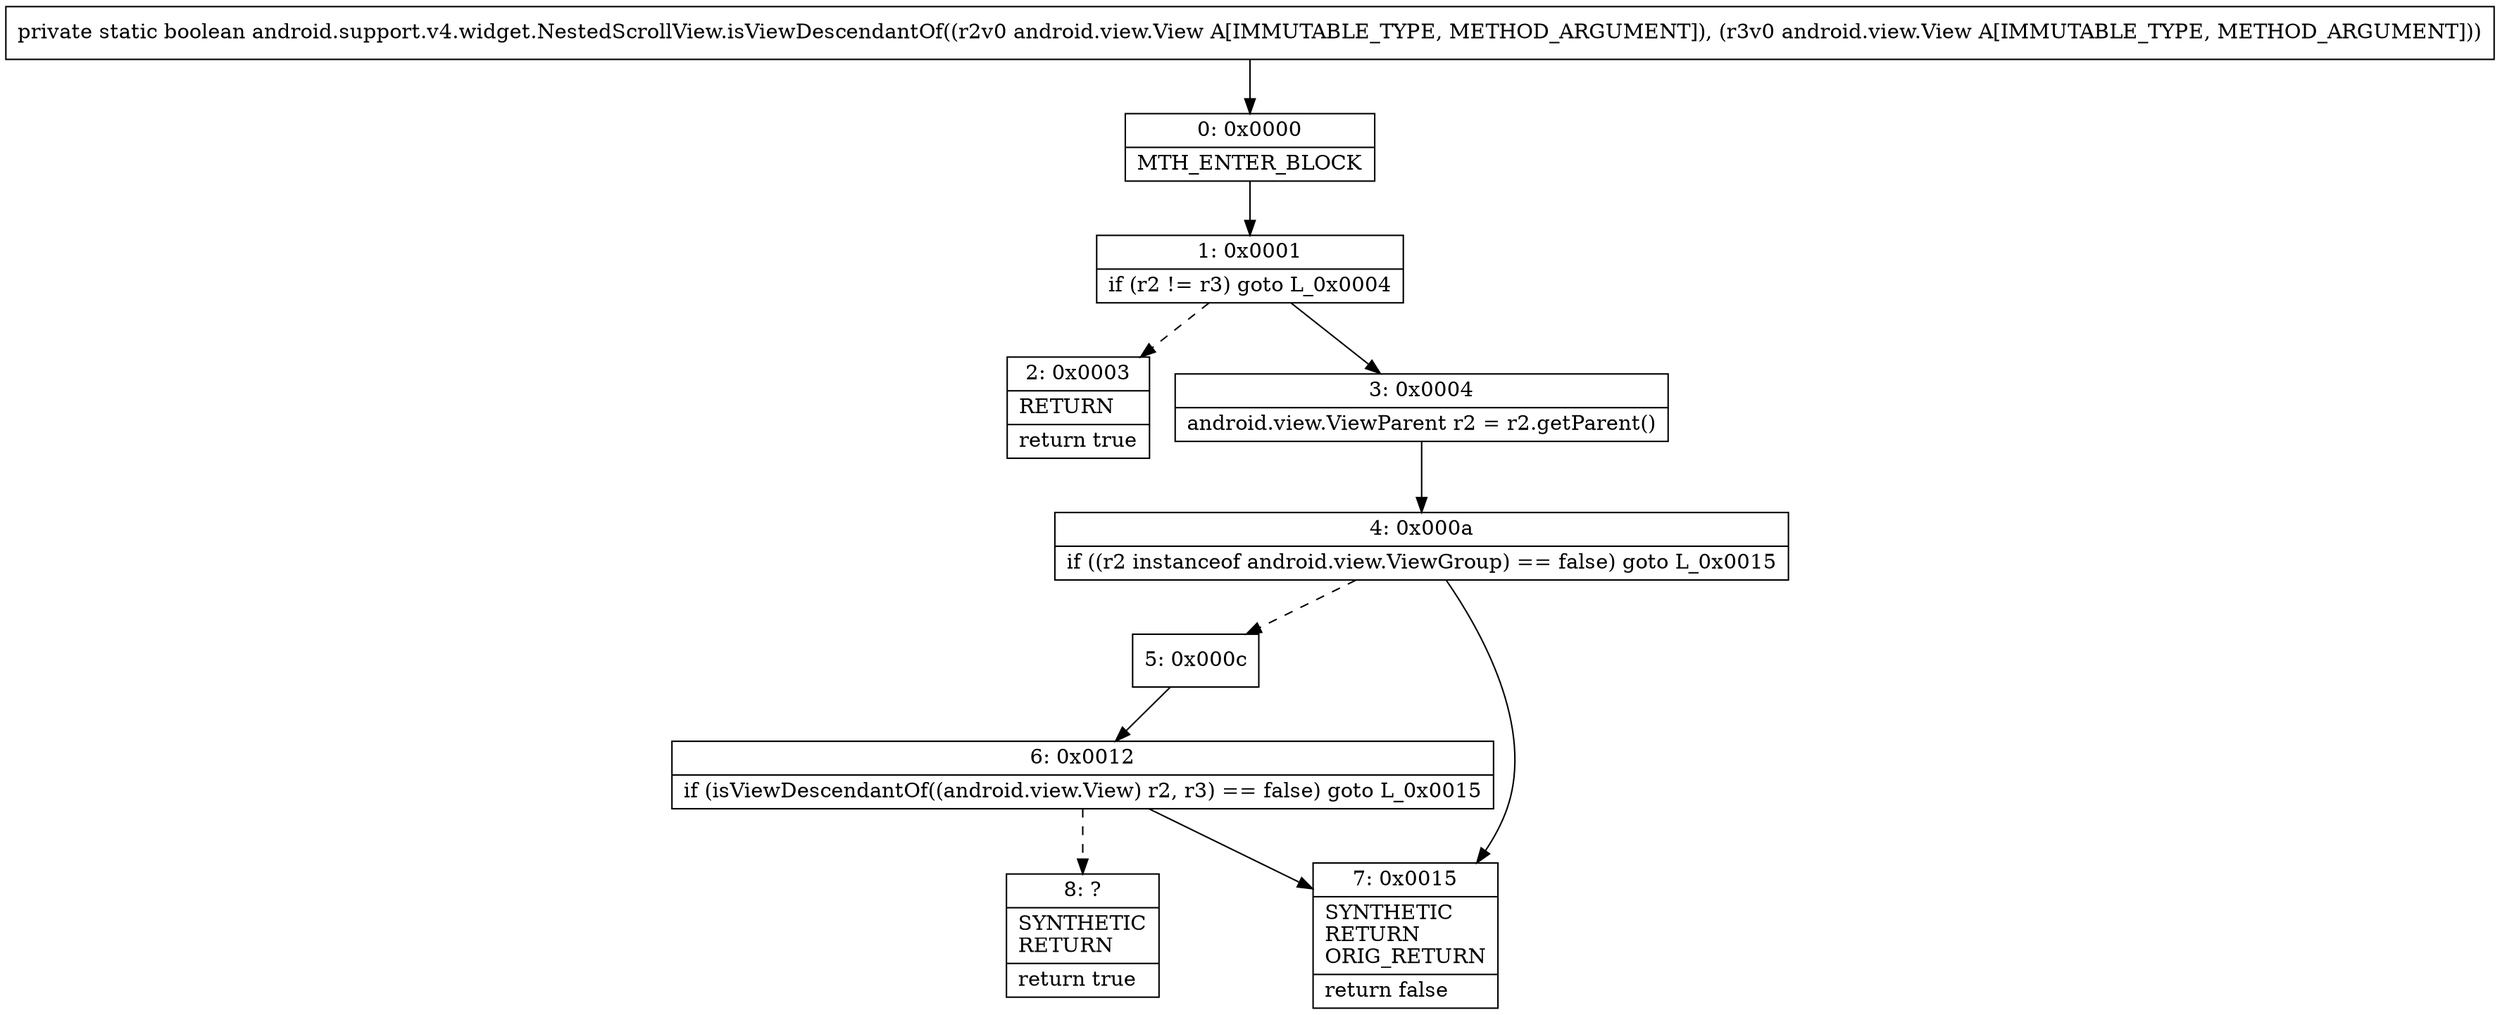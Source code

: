 digraph "CFG forandroid.support.v4.widget.NestedScrollView.isViewDescendantOf(Landroid\/view\/View;Landroid\/view\/View;)Z" {
Node_0 [shape=record,label="{0\:\ 0x0000|MTH_ENTER_BLOCK\l}"];
Node_1 [shape=record,label="{1\:\ 0x0001|if (r2 != r3) goto L_0x0004\l}"];
Node_2 [shape=record,label="{2\:\ 0x0003|RETURN\l|return true\l}"];
Node_3 [shape=record,label="{3\:\ 0x0004|android.view.ViewParent r2 = r2.getParent()\l}"];
Node_4 [shape=record,label="{4\:\ 0x000a|if ((r2 instanceof android.view.ViewGroup) == false) goto L_0x0015\l}"];
Node_5 [shape=record,label="{5\:\ 0x000c}"];
Node_6 [shape=record,label="{6\:\ 0x0012|if (isViewDescendantOf((android.view.View) r2, r3) == false) goto L_0x0015\l}"];
Node_7 [shape=record,label="{7\:\ 0x0015|SYNTHETIC\lRETURN\lORIG_RETURN\l|return false\l}"];
Node_8 [shape=record,label="{8\:\ ?|SYNTHETIC\lRETURN\l|return true\l}"];
MethodNode[shape=record,label="{private static boolean android.support.v4.widget.NestedScrollView.isViewDescendantOf((r2v0 android.view.View A[IMMUTABLE_TYPE, METHOD_ARGUMENT]), (r3v0 android.view.View A[IMMUTABLE_TYPE, METHOD_ARGUMENT])) }"];
MethodNode -> Node_0;
Node_0 -> Node_1;
Node_1 -> Node_2[style=dashed];
Node_1 -> Node_3;
Node_3 -> Node_4;
Node_4 -> Node_5[style=dashed];
Node_4 -> Node_7;
Node_5 -> Node_6;
Node_6 -> Node_7;
Node_6 -> Node_8[style=dashed];
}

